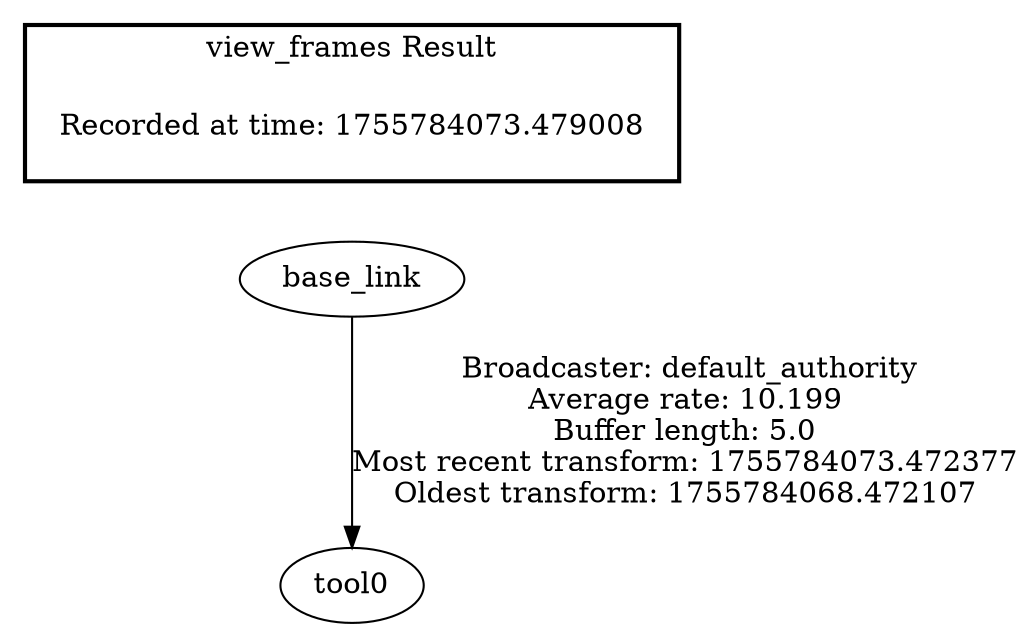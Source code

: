 digraph G {
"base_link" -> "tool0"[label=" Broadcaster: default_authority\nAverage rate: 10.199\nBuffer length: 5.0\nMost recent transform: 1755784073.472377\nOldest transform: 1755784068.472107\n"];
edge [style=invis];
 subgraph cluster_legend { style=bold; color=black; label ="view_frames Result";
"Recorded at time: 1755784073.479008"[ shape=plaintext ] ;
}->"base_link";
}
